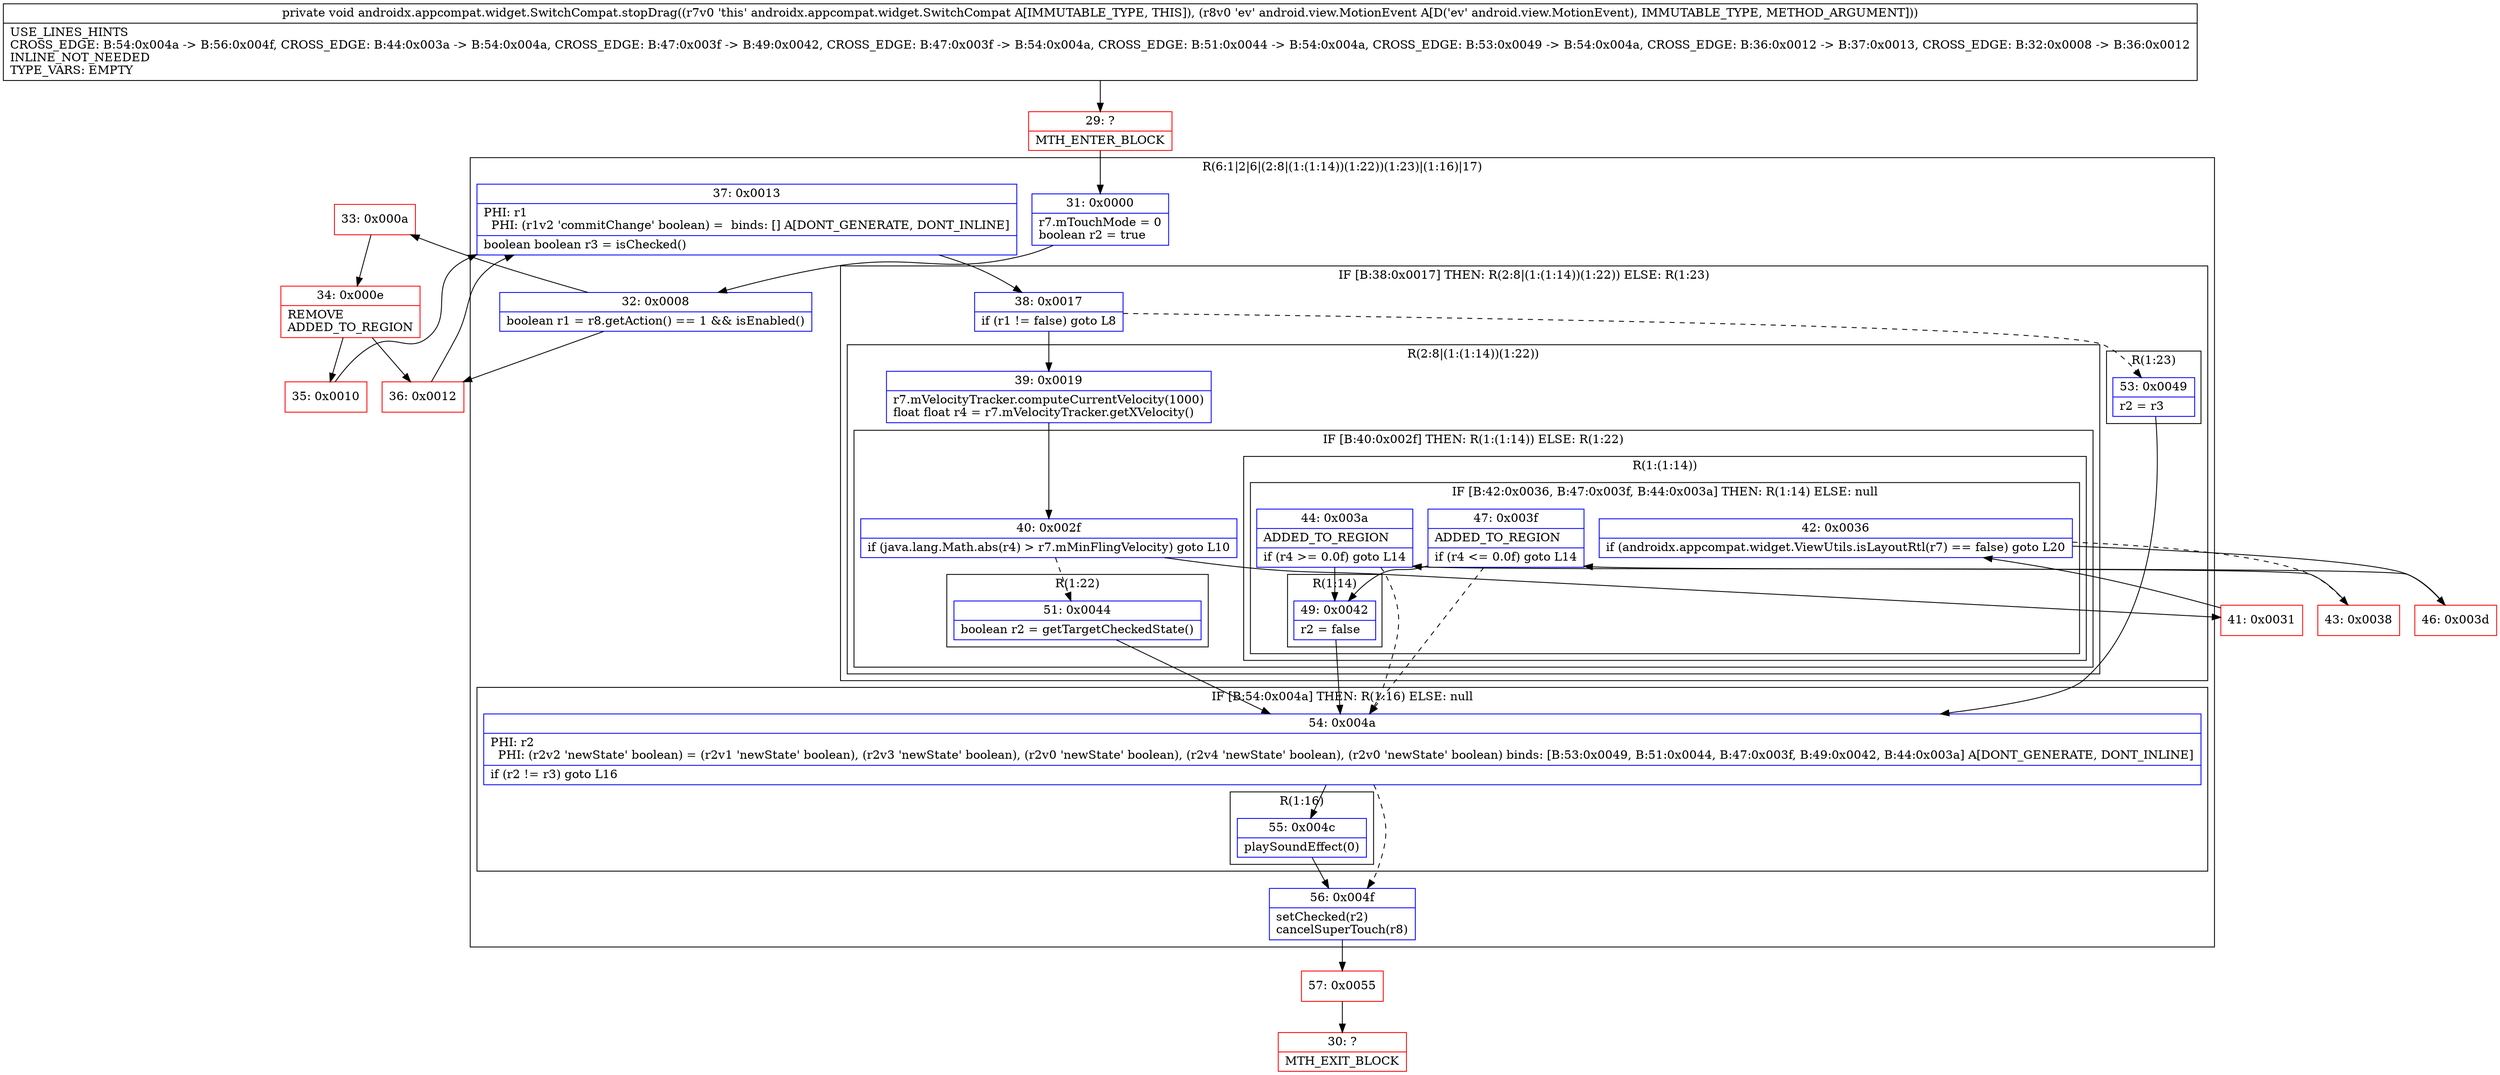 digraph "CFG forandroidx.appcompat.widget.SwitchCompat.stopDrag(Landroid\/view\/MotionEvent;)V" {
subgraph cluster_Region_532774740 {
label = "R(6:1|2|6|(2:8|(1:(1:14))(1:22))(1:23)|(1:16)|17)";
node [shape=record,color=blue];
Node_31 [shape=record,label="{31\:\ 0x0000|r7.mTouchMode = 0\lboolean r2 = true\l}"];
Node_32 [shape=record,label="{32\:\ 0x0008|boolean r1 = r8.getAction() == 1 && isEnabled()\l}"];
Node_37 [shape=record,label="{37\:\ 0x0013|PHI: r1 \l  PHI: (r1v2 'commitChange' boolean) =  binds: [] A[DONT_GENERATE, DONT_INLINE]\l|boolean boolean r3 = isChecked()\l}"];
subgraph cluster_IfRegion_1691574931 {
label = "IF [B:38:0x0017] THEN: R(2:8|(1:(1:14))(1:22)) ELSE: R(1:23)";
node [shape=record,color=blue];
Node_38 [shape=record,label="{38\:\ 0x0017|if (r1 != false) goto L8\l}"];
subgraph cluster_Region_1462071823 {
label = "R(2:8|(1:(1:14))(1:22))";
node [shape=record,color=blue];
Node_39 [shape=record,label="{39\:\ 0x0019|r7.mVelocityTracker.computeCurrentVelocity(1000)\lfloat float r4 = r7.mVelocityTracker.getXVelocity()\l}"];
subgraph cluster_IfRegion_1231874040 {
label = "IF [B:40:0x002f] THEN: R(1:(1:14)) ELSE: R(1:22)";
node [shape=record,color=blue];
Node_40 [shape=record,label="{40\:\ 0x002f|if (java.lang.Math.abs(r4) \> r7.mMinFlingVelocity) goto L10\l}"];
subgraph cluster_Region_1854995964 {
label = "R(1:(1:14))";
node [shape=record,color=blue];
subgraph cluster_IfRegion_1014477549 {
label = "IF [B:42:0x0036, B:47:0x003f, B:44:0x003a] THEN: R(1:14) ELSE: null";
node [shape=record,color=blue];
Node_42 [shape=record,label="{42\:\ 0x0036|if (androidx.appcompat.widget.ViewUtils.isLayoutRtl(r7) == false) goto L20\l}"];
Node_47 [shape=record,label="{47\:\ 0x003f|ADDED_TO_REGION\l|if (r4 \<= 0.0f) goto L14\l}"];
Node_44 [shape=record,label="{44\:\ 0x003a|ADDED_TO_REGION\l|if (r4 \>= 0.0f) goto L14\l}"];
subgraph cluster_Region_844468315 {
label = "R(1:14)";
node [shape=record,color=blue];
Node_49 [shape=record,label="{49\:\ 0x0042|r2 = false\l}"];
}
}
}
subgraph cluster_Region_1255092559 {
label = "R(1:22)";
node [shape=record,color=blue];
Node_51 [shape=record,label="{51\:\ 0x0044|boolean r2 = getTargetCheckedState()\l}"];
}
}
}
subgraph cluster_Region_2010560441 {
label = "R(1:23)";
node [shape=record,color=blue];
Node_53 [shape=record,label="{53\:\ 0x0049|r2 = r3\l}"];
}
}
subgraph cluster_IfRegion_645558938 {
label = "IF [B:54:0x004a] THEN: R(1:16) ELSE: null";
node [shape=record,color=blue];
Node_54 [shape=record,label="{54\:\ 0x004a|PHI: r2 \l  PHI: (r2v2 'newState' boolean) = (r2v1 'newState' boolean), (r2v3 'newState' boolean), (r2v0 'newState' boolean), (r2v4 'newState' boolean), (r2v0 'newState' boolean) binds: [B:53:0x0049, B:51:0x0044, B:47:0x003f, B:49:0x0042, B:44:0x003a] A[DONT_GENERATE, DONT_INLINE]\l|if (r2 != r3) goto L16\l}"];
subgraph cluster_Region_1990709563 {
label = "R(1:16)";
node [shape=record,color=blue];
Node_55 [shape=record,label="{55\:\ 0x004c|playSoundEffect(0)\l}"];
}
}
Node_56 [shape=record,label="{56\:\ 0x004f|setChecked(r2)\lcancelSuperTouch(r8)\l}"];
}
Node_29 [shape=record,color=red,label="{29\:\ ?|MTH_ENTER_BLOCK\l}"];
Node_33 [shape=record,color=red,label="{33\:\ 0x000a}"];
Node_34 [shape=record,color=red,label="{34\:\ 0x000e|REMOVE\lADDED_TO_REGION\l}"];
Node_35 [shape=record,color=red,label="{35\:\ 0x0010}"];
Node_41 [shape=record,color=red,label="{41\:\ 0x0031}"];
Node_43 [shape=record,color=red,label="{43\:\ 0x0038}"];
Node_57 [shape=record,color=red,label="{57\:\ 0x0055}"];
Node_30 [shape=record,color=red,label="{30\:\ ?|MTH_EXIT_BLOCK\l}"];
Node_46 [shape=record,color=red,label="{46\:\ 0x003d}"];
Node_36 [shape=record,color=red,label="{36\:\ 0x0012}"];
MethodNode[shape=record,label="{private void androidx.appcompat.widget.SwitchCompat.stopDrag((r7v0 'this' androidx.appcompat.widget.SwitchCompat A[IMMUTABLE_TYPE, THIS]), (r8v0 'ev' android.view.MotionEvent A[D('ev' android.view.MotionEvent), IMMUTABLE_TYPE, METHOD_ARGUMENT]))  | USE_LINES_HINTS\lCROSS_EDGE: B:54:0x004a \-\> B:56:0x004f, CROSS_EDGE: B:44:0x003a \-\> B:54:0x004a, CROSS_EDGE: B:47:0x003f \-\> B:49:0x0042, CROSS_EDGE: B:47:0x003f \-\> B:54:0x004a, CROSS_EDGE: B:51:0x0044 \-\> B:54:0x004a, CROSS_EDGE: B:53:0x0049 \-\> B:54:0x004a, CROSS_EDGE: B:36:0x0012 \-\> B:37:0x0013, CROSS_EDGE: B:32:0x0008 \-\> B:36:0x0012\lINLINE_NOT_NEEDED\lTYPE_VARS: EMPTY\l}"];
MethodNode -> Node_29;Node_31 -> Node_32;
Node_32 -> Node_33;
Node_32 -> Node_36;
Node_37 -> Node_38;
Node_38 -> Node_39;
Node_38 -> Node_53[style=dashed];
Node_39 -> Node_40;
Node_40 -> Node_41;
Node_40 -> Node_51[style=dashed];
Node_42 -> Node_43[style=dashed];
Node_42 -> Node_46;
Node_47 -> Node_49;
Node_47 -> Node_54[style=dashed];
Node_44 -> Node_49;
Node_44 -> Node_54[style=dashed];
Node_49 -> Node_54;
Node_51 -> Node_54;
Node_53 -> Node_54;
Node_54 -> Node_55;
Node_54 -> Node_56[style=dashed];
Node_55 -> Node_56;
Node_56 -> Node_57;
Node_29 -> Node_31;
Node_33 -> Node_34;
Node_34 -> Node_35;
Node_34 -> Node_36;
Node_35 -> Node_37;
Node_41 -> Node_42;
Node_43 -> Node_44;
Node_57 -> Node_30;
Node_46 -> Node_47;
Node_36 -> Node_37;
}

